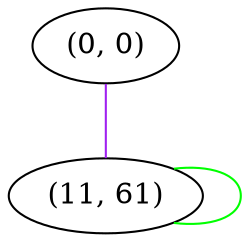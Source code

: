 graph "" {
"(0, 0)";
"(11, 61)";
"(0, 0)" -- "(11, 61)"  [color=purple, key=0, weight=4];
"(11, 61)" -- "(11, 61)"  [color=green, key=0, weight=2];
}

